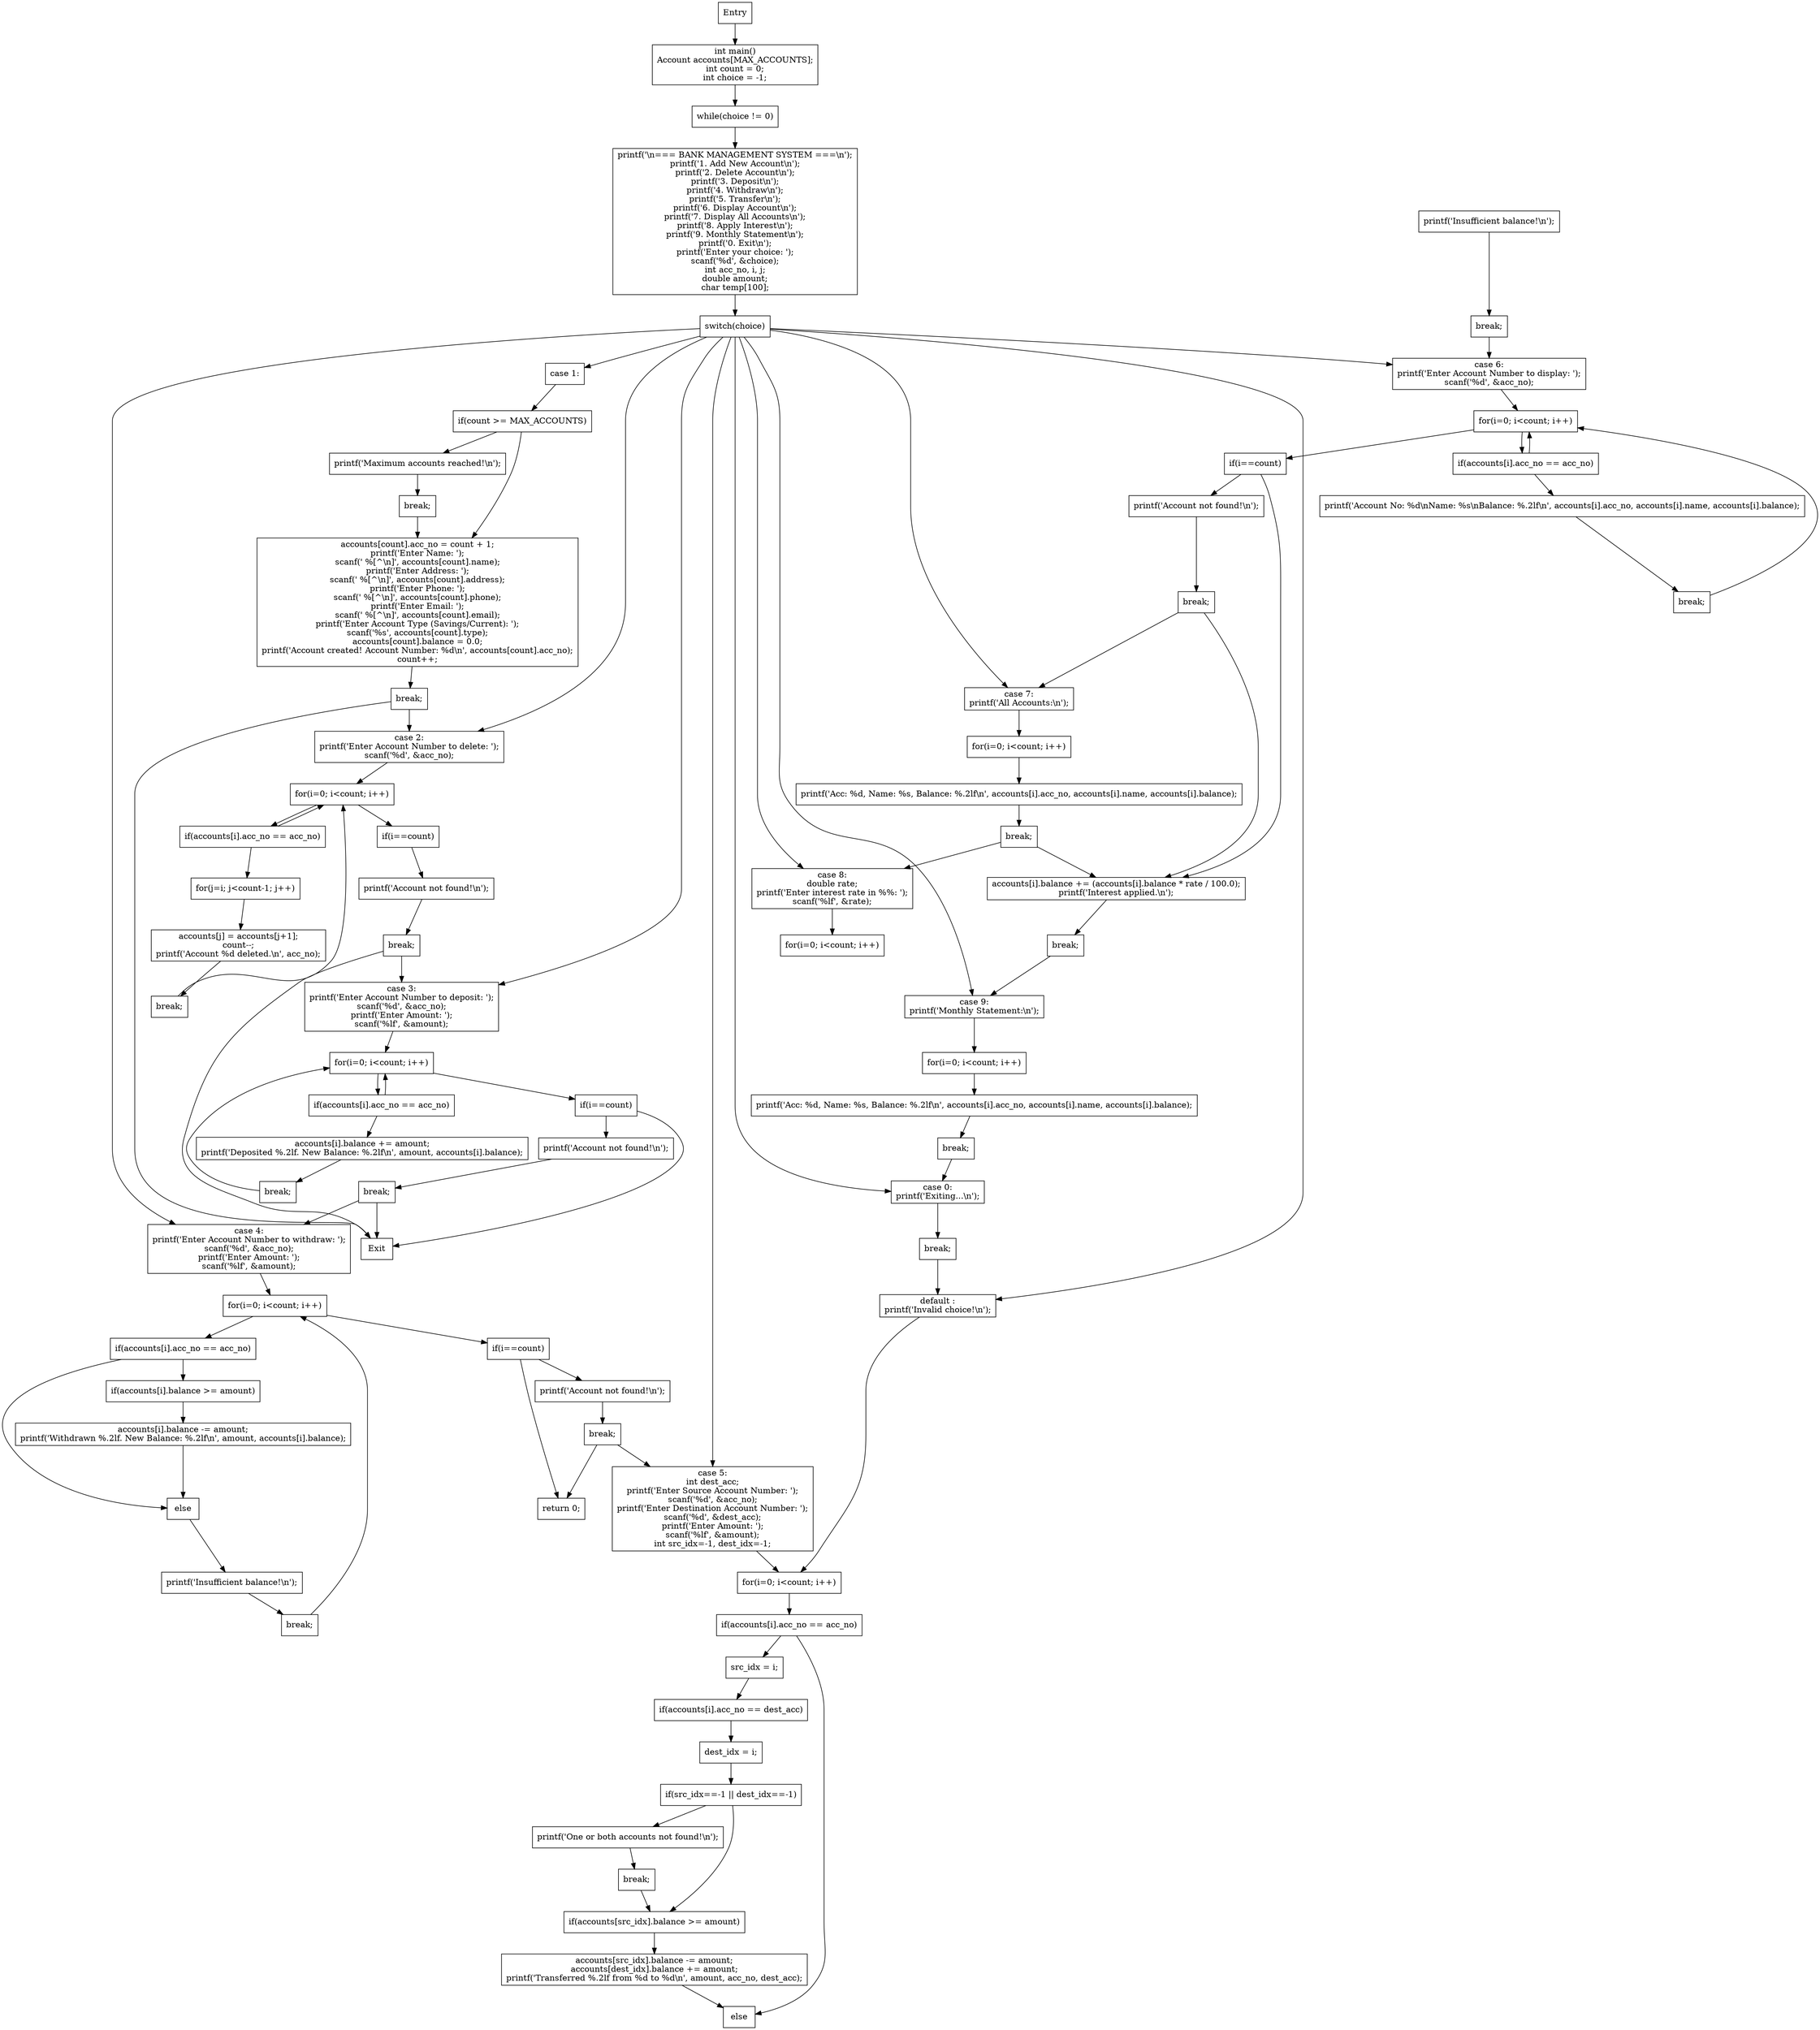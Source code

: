 digraph CFG {
  0 [label="Entry", shape=box];
  1 [label="int main()
Account accounts[MAX_ACCOUNTS];
int count = 0;
int choice = -1;", shape=box];
  2 [label="while(choice != 0)", shape=box];
  3 [label="printf(&#x27;\\n=== BANK MANAGEMENT SYSTEM ===\\n&#x27;);
printf(&#x27;1. Add New Account\\n&#x27;);
printf(&#x27;2. Delete Account\\n&#x27;);
printf(&#x27;3. Deposit\\n&#x27;);
printf(&#x27;4. Withdraw\\n&#x27;);
printf(&#x27;5. Transfer\\n&#x27;);
printf(&#x27;6. Display Account\\n&#x27;);
printf(&#x27;7. Display All Accounts\\n&#x27;);
printf(&#x27;8. Apply Interest\\n&#x27;);
printf(&#x27;9. Monthly Statement\\n&#x27;);
printf(&#x27;0. Exit\\n&#x27;);
printf(&#x27;Enter your choice: &#x27;);
scanf(&#x27;%d&#x27;, &amp;choice);
int acc_no, i, j;
double amount;
char temp[100];", shape=box];
  4 [label="switch(choice)", shape=box];
  5 [label="case 1:", shape=box];
  6 [label="if(count &gt;= MAX_ACCOUNTS)", shape=box];
  7 [label="printf(&#x27;Maximum accounts reached!\\n&#x27;);", shape=box];
  8 [label="break;", shape=box];
  9 [label="accounts[count].acc_no = count + 1;
printf(&#x27;Enter Name: &#x27;);
scanf(&#x27; %[^\\n]&#x27;, accounts[count].name);
printf(&#x27;Enter Address: &#x27;);
scanf(&#x27; %[^\\n]&#x27;, accounts[count].address);
printf(&#x27;Enter Phone: &#x27;);
scanf(&#x27; %[^\\n]&#x27;, accounts[count].phone);
printf(&#x27;Enter Email: &#x27;);
scanf(&#x27; %[^\\n]&#x27;, accounts[count].email);
printf(&#x27;Enter Account Type (Savings/Current): &#x27;);
scanf(&#x27;%s&#x27;, accounts[count].type);
accounts[count].balance = 0.0;
printf(&#x27;Account created! Account Number: %d\\n&#x27;, accounts[count].acc_no);
count++;", shape=box];
  10 [label="break;", shape=box];
  11 [label="case 2:
printf(&#x27;Enter Account Number to delete: &#x27;);
scanf(&#x27;%d&#x27;, &amp;acc_no);", shape=box];
  12 [label="for(i=0; i&lt;count; i++)", shape=box];
  13 [label="if(accounts[i].acc_no == acc_no)", shape=box];
  14 [label="for(j=i; j&lt;count-1; j++)", shape=box];
  15 [label="accounts[j] = accounts[j+1];
count--;
printf(&#x27;Account %d deleted.\\n&#x27;, acc_no);", shape=box];
  16 [label="break;", shape=box];
  17 [label="if(i==count)", shape=box];
  18 [label="printf(&#x27;Account not found!\\n&#x27;);", shape=box];
  19 [label="break;", shape=box];
  20 [label="case 3:
printf(&#x27;Enter Account Number to deposit: &#x27;);
scanf(&#x27;%d&#x27;, &amp;acc_no);
printf(&#x27;Enter Amount: &#x27;);
scanf(&#x27;%lf&#x27;, &amp;amount);", shape=box];
  21 [label="for(i=0; i&lt;count; i++)", shape=box];
  22 [label="if(accounts[i].acc_no == acc_no)", shape=box];
  23 [label="accounts[i].balance += amount;
printf(&#x27;Deposited %.2lf. New Balance: %.2lf\\n&#x27;, amount, accounts[i].balance);", shape=box];
  24 [label="break;", shape=box];
  25 [label="if(i==count)", shape=box];
  26 [label="printf(&#x27;Account not found!\\n&#x27;);", shape=box];
  27 [label="break;", shape=box];
  28 [label="case 4:
printf(&#x27;Enter Account Number to withdraw: &#x27;);
scanf(&#x27;%d&#x27;, &amp;acc_no);
printf(&#x27;Enter Amount: &#x27;);
scanf(&#x27;%lf&#x27;, &amp;amount);", shape=box];
  29 [label="for(i=0; i&lt;count; i++)", shape=box];
  30 [label="if(accounts[i].acc_no == acc_no)", shape=box];
  31 [label="if(accounts[i].balance &gt;= amount)", shape=box];
  32 [label="accounts[i].balance -= amount;
printf(&#x27;Withdrawn %.2lf. New Balance: %.2lf\\n&#x27;, amount, accounts[i].balance);", shape=box];
  33 [label="else", shape=box];
  34 [label="printf(&#x27;Insufficient balance!\\n&#x27;);", shape=box];
  35 [label="break;", shape=box];
  36 [label="if(i==count)", shape=box];
  37 [label="printf(&#x27;Account not found!\\n&#x27;);", shape=box];
  38 [label="break;", shape=box];
  39 [label="case 5:
int dest_acc;
printf(&#x27;Enter Source Account Number: &#x27;);
scanf(&#x27;%d&#x27;, &amp;acc_no);
printf(&#x27;Enter Destination Account Number: &#x27;);
scanf(&#x27;%d&#x27;, &amp;dest_acc);
printf(&#x27;Enter Amount: &#x27;);
scanf(&#x27;%lf&#x27;, &amp;amount);
int src_idx=-1, dest_idx=-1;", shape=box];
  40 [label="for(i=0; i&lt;count; i++)", shape=box];
  41 [label="if(accounts[i].acc_no == acc_no)", shape=box];
  42 [label="src_idx = i;", shape=box];
  43 [label="if(accounts[i].acc_no == dest_acc)", shape=box];
  44 [label="dest_idx = i;", shape=box];
  45 [label="if(src_idx==-1 || dest_idx==-1)", shape=box];
  46 [label="printf(&#x27;One or both accounts not found!\\n&#x27;);", shape=box];
  47 [label="break;", shape=box];
  48 [label="if(accounts[src_idx].balance &gt;= amount)", shape=box];
  49 [label="accounts[src_idx].balance -= amount;
accounts[dest_idx].balance += amount;
printf(&#x27;Transferred %.2lf from %d to %d\\n&#x27;, amount, acc_no, dest_acc);", shape=box];
  50 [label="else", shape=box];
  51 [label="printf(&#x27;Insufficient balance!\\n&#x27;);", shape=box];
  52 [label="break;", shape=box];
  53 [label="case 6:
printf(&#x27;Enter Account Number to display: &#x27;);
scanf(&#x27;%d&#x27;, &amp;acc_no);", shape=box];
  54 [label="for(i=0; i&lt;count; i++)", shape=box];
  55 [label="if(accounts[i].acc_no == acc_no)", shape=box];
  56 [label="printf(&#x27;Account No: %d\\nName: %s\\nBalance: %.2lf\\n&#x27;, accounts[i].acc_no, accounts[i].name, accounts[i].balance);", shape=box];
  57 [label="break;", shape=box];
  58 [label="if(i==count)", shape=box];
  59 [label="printf(&#x27;Account not found!\\n&#x27;);", shape=box];
  60 [label="break;", shape=box];
  61 [label="case 7:
printf(&#x27;All Accounts:\\n&#x27;);", shape=box];
  62 [label="for(i=0; i&lt;count; i++)", shape=box];
  63 [label="printf(&#x27;Acc: %d, Name: %s, Balance: %.2lf\\n&#x27;, accounts[i].acc_no, accounts[i].name, accounts[i].balance);", shape=box];
  64 [label="break;", shape=box];
  65 [label="case 8:
double rate;
printf(&#x27;Enter interest rate in %%: &#x27;);
scanf(&#x27;%lf&#x27;, &amp;rate);", shape=box];
  66 [label="for(i=0; i&lt;count; i++)", shape=box];
  67 [label="accounts[i].balance += (accounts[i].balance * rate / 100.0);
printf(&#x27;Interest applied.\\n&#x27;);", shape=box];
  68 [label="break;", shape=box];
  69 [label="case 9:
printf(&#x27;Monthly Statement:\\n&#x27;);", shape=box];
  70 [label="for(i=0; i&lt;count; i++)", shape=box];
  71 [label="printf(&#x27;Acc: %d, Name: %s, Balance: %.2lf\\n&#x27;, accounts[i].acc_no, accounts[i].name, accounts[i].balance);", shape=box];
  72 [label="break;", shape=box];
  73 [label="case 0:
printf(&#x27;Exiting...\\n&#x27;);", shape=box];
  74 [label="break;", shape=box];
  75 [label="default :
printf(&#x27;Invalid choice!\\n&#x27;);", shape=box];
  76 [label="return 0;", shape=box];
  77 [label="Exit", shape=box];
  0 -> 1;
  1 -> 2;
  2 -> 3;
  3 -> 4;
  4 -> 5;
  4 -> 11;
  4 -> 20;
  4 -> 28;
  4 -> 39;
  4 -> 53;
  4 -> 61;
  4 -> 65;
  4 -> 69;
  4 -> 73;
  4 -> 75;
  5 -> 6;
  6 -> 7;
  6 -> 9;
  7 -> 8;
  8 -> 9;
  9 -> 10;
  10 -> 11;
  10 -> 77;
  11 -> 12;
  12 -> 13;
  12 -> 17;
  13 -> 12;
  13 -> 14;
  14 -> 15;
  15 -> 16;
  16 -> 12;
  17 -> 18;
  18 -> 19;
  19 -> 20;
  19 -> 77;
  20 -> 21;
  21 -> 22;
  21 -> 25;
  22 -> 21;
  22 -> 23;
  23 -> 24;
  24 -> 21;
  25 -> 26;
  25 -> 77;
  26 -> 27;
  27 -> 28;
  27 -> 77;
  28 -> 29;
  29 -> 30;
  29 -> 36;
  30 -> 31;
  30 -> 33;
  31 -> 32;
  32 -> 33;
  33 -> 34;
  34 -> 35;
  35 -> 29;
  36 -> 37;
  36 -> 76;
  37 -> 38;
  38 -> 39;
  38 -> 76;
  39 -> 40;
  40 -> 41;
  41 -> 42;
  41 -> 50;
  42 -> 43;
  43 -> 44;
  44 -> 45;
  45 -> 46;
  45 -> 48;
  46 -> 47;
  47 -> 48;
  48 -> 49;
  49 -> 50;
  51 -> 52;
  52 -> 53;
  53 -> 54;
  54 -> 55;
  54 -> 58;
  55 -> 54;
  55 -> 56;
  56 -> 57;
  57 -> 54;
  58 -> 59;
  58 -> 67;
  59 -> 60;
  60 -> 61;
  60 -> 67;
  61 -> 62;
  62 -> 63;
  63 -> 64;
  64 -> 65;
  64 -> 67;
  65 -> 66;
  67 -> 68;
  68 -> 69;
  69 -> 70;
  70 -> 71;
  71 -> 72;
  72 -> 73;
  73 -> 74;
  74 -> 75;
  75 -> 40;
}
